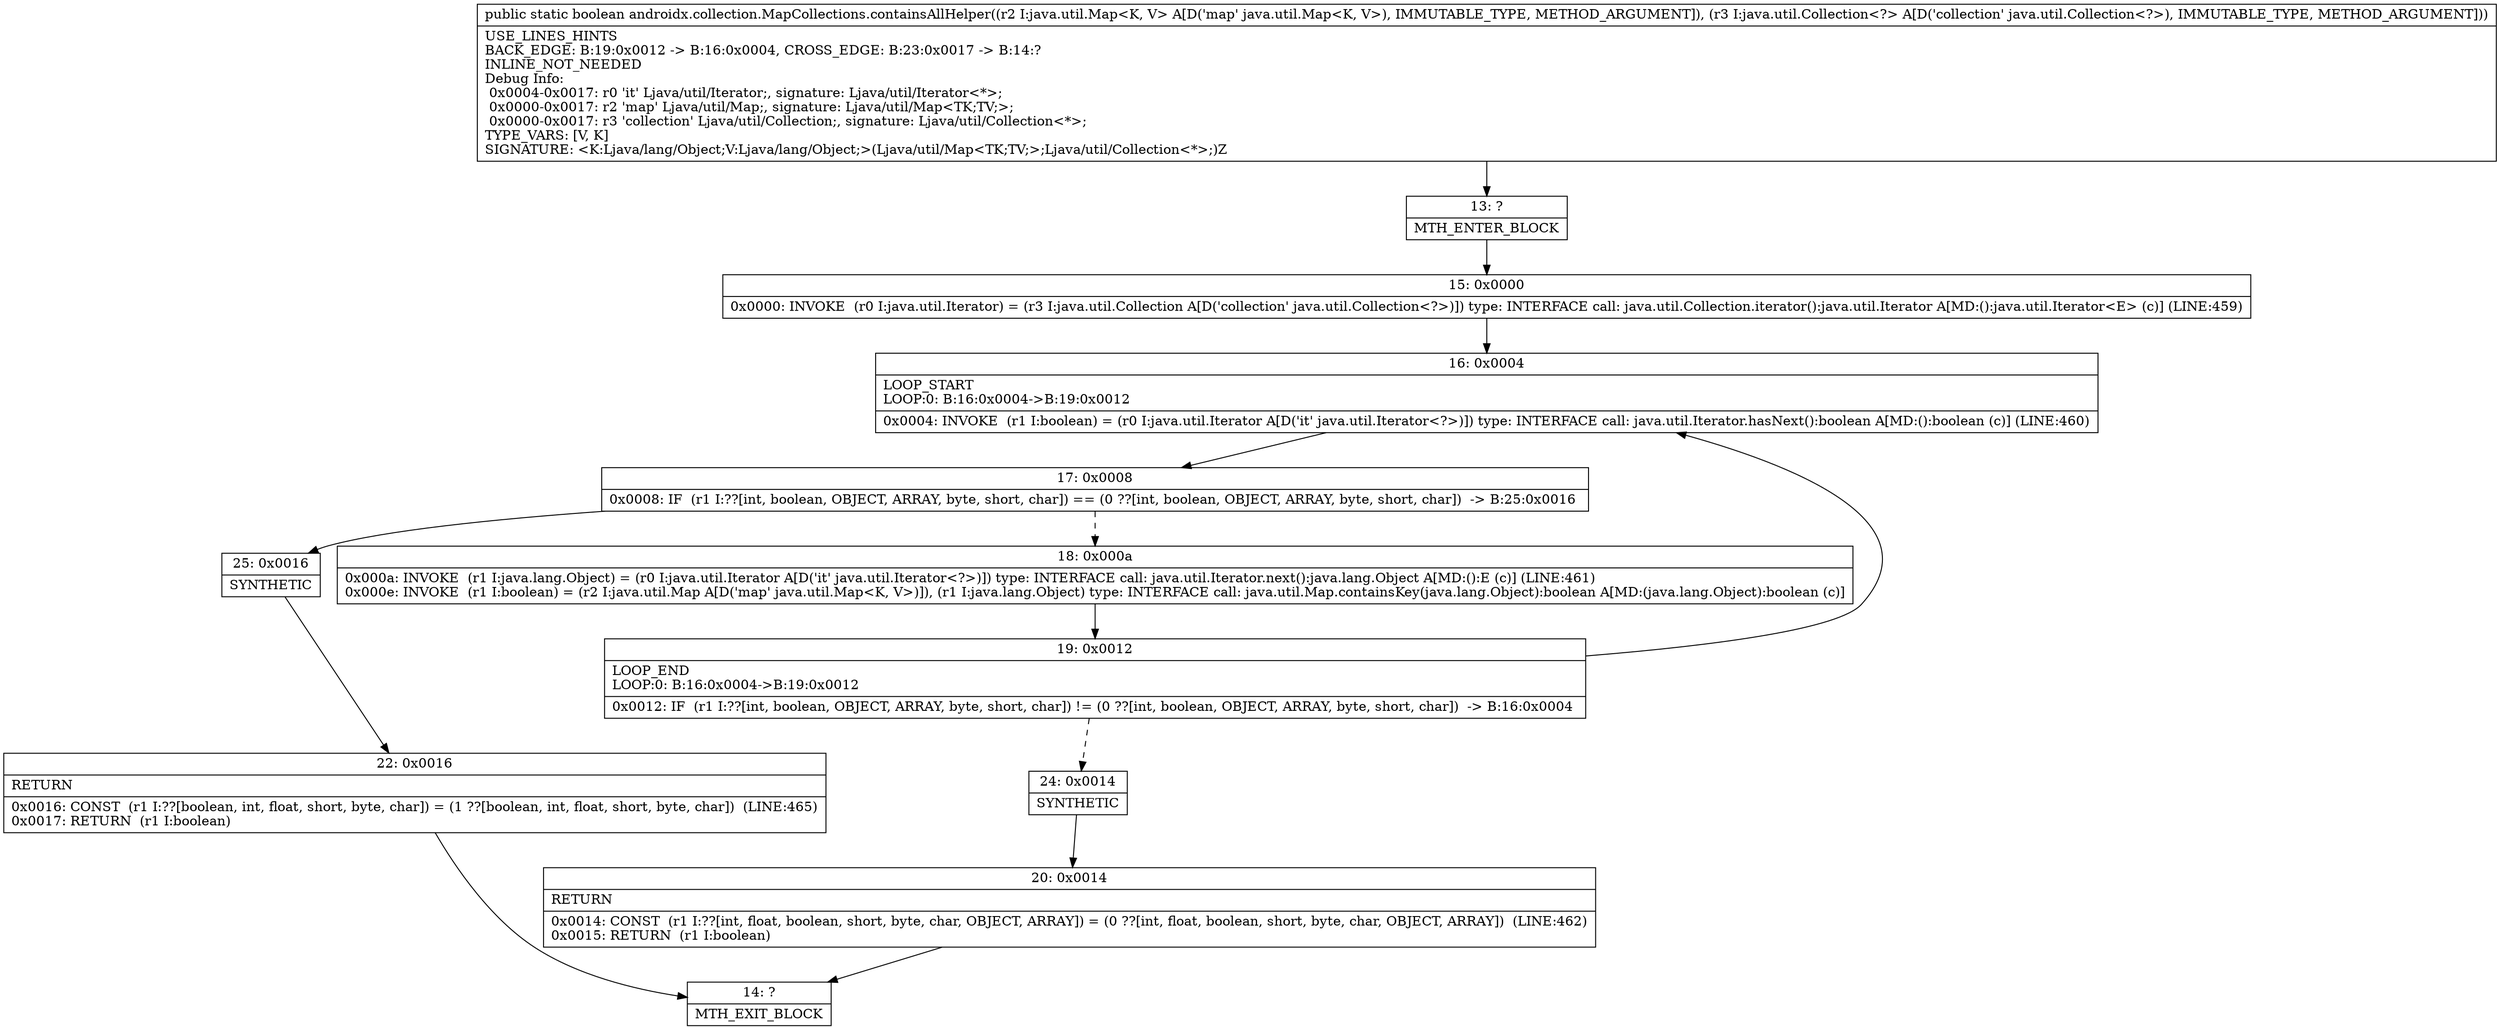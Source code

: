 digraph "CFG forandroidx.collection.MapCollections.containsAllHelper(Ljava\/util\/Map;Ljava\/util\/Collection;)Z" {
Node_13 [shape=record,label="{13\:\ ?|MTH_ENTER_BLOCK\l}"];
Node_15 [shape=record,label="{15\:\ 0x0000|0x0000: INVOKE  (r0 I:java.util.Iterator) = (r3 I:java.util.Collection A[D('collection' java.util.Collection\<?\>)]) type: INTERFACE call: java.util.Collection.iterator():java.util.Iterator A[MD:():java.util.Iterator\<E\> (c)] (LINE:459)\l}"];
Node_16 [shape=record,label="{16\:\ 0x0004|LOOP_START\lLOOP:0: B:16:0x0004\-\>B:19:0x0012\l|0x0004: INVOKE  (r1 I:boolean) = (r0 I:java.util.Iterator A[D('it' java.util.Iterator\<?\>)]) type: INTERFACE call: java.util.Iterator.hasNext():boolean A[MD:():boolean (c)] (LINE:460)\l}"];
Node_17 [shape=record,label="{17\:\ 0x0008|0x0008: IF  (r1 I:??[int, boolean, OBJECT, ARRAY, byte, short, char]) == (0 ??[int, boolean, OBJECT, ARRAY, byte, short, char])  \-\> B:25:0x0016 \l}"];
Node_18 [shape=record,label="{18\:\ 0x000a|0x000a: INVOKE  (r1 I:java.lang.Object) = (r0 I:java.util.Iterator A[D('it' java.util.Iterator\<?\>)]) type: INTERFACE call: java.util.Iterator.next():java.lang.Object A[MD:():E (c)] (LINE:461)\l0x000e: INVOKE  (r1 I:boolean) = (r2 I:java.util.Map A[D('map' java.util.Map\<K, V\>)]), (r1 I:java.lang.Object) type: INTERFACE call: java.util.Map.containsKey(java.lang.Object):boolean A[MD:(java.lang.Object):boolean (c)]\l}"];
Node_19 [shape=record,label="{19\:\ 0x0012|LOOP_END\lLOOP:0: B:16:0x0004\-\>B:19:0x0012\l|0x0012: IF  (r1 I:??[int, boolean, OBJECT, ARRAY, byte, short, char]) != (0 ??[int, boolean, OBJECT, ARRAY, byte, short, char])  \-\> B:16:0x0004 \l}"];
Node_24 [shape=record,label="{24\:\ 0x0014|SYNTHETIC\l}"];
Node_20 [shape=record,label="{20\:\ 0x0014|RETURN\l|0x0014: CONST  (r1 I:??[int, float, boolean, short, byte, char, OBJECT, ARRAY]) = (0 ??[int, float, boolean, short, byte, char, OBJECT, ARRAY])  (LINE:462)\l0x0015: RETURN  (r1 I:boolean) \l}"];
Node_14 [shape=record,label="{14\:\ ?|MTH_EXIT_BLOCK\l}"];
Node_25 [shape=record,label="{25\:\ 0x0016|SYNTHETIC\l}"];
Node_22 [shape=record,label="{22\:\ 0x0016|RETURN\l|0x0016: CONST  (r1 I:??[boolean, int, float, short, byte, char]) = (1 ??[boolean, int, float, short, byte, char])  (LINE:465)\l0x0017: RETURN  (r1 I:boolean) \l}"];
MethodNode[shape=record,label="{public static boolean androidx.collection.MapCollections.containsAllHelper((r2 I:java.util.Map\<K, V\> A[D('map' java.util.Map\<K, V\>), IMMUTABLE_TYPE, METHOD_ARGUMENT]), (r3 I:java.util.Collection\<?\> A[D('collection' java.util.Collection\<?\>), IMMUTABLE_TYPE, METHOD_ARGUMENT]))  | USE_LINES_HINTS\lBACK_EDGE: B:19:0x0012 \-\> B:16:0x0004, CROSS_EDGE: B:23:0x0017 \-\> B:14:?\lINLINE_NOT_NEEDED\lDebug Info:\l  0x0004\-0x0017: r0 'it' Ljava\/util\/Iterator;, signature: Ljava\/util\/Iterator\<*\>;\l  0x0000\-0x0017: r2 'map' Ljava\/util\/Map;, signature: Ljava\/util\/Map\<TK;TV;\>;\l  0x0000\-0x0017: r3 'collection' Ljava\/util\/Collection;, signature: Ljava\/util\/Collection\<*\>;\lTYPE_VARS: [V, K]\lSIGNATURE: \<K:Ljava\/lang\/Object;V:Ljava\/lang\/Object;\>(Ljava\/util\/Map\<TK;TV;\>;Ljava\/util\/Collection\<*\>;)Z\l}"];
MethodNode -> Node_13;Node_13 -> Node_15;
Node_15 -> Node_16;
Node_16 -> Node_17;
Node_17 -> Node_18[style=dashed];
Node_17 -> Node_25;
Node_18 -> Node_19;
Node_19 -> Node_16;
Node_19 -> Node_24[style=dashed];
Node_24 -> Node_20;
Node_20 -> Node_14;
Node_25 -> Node_22;
Node_22 -> Node_14;
}

